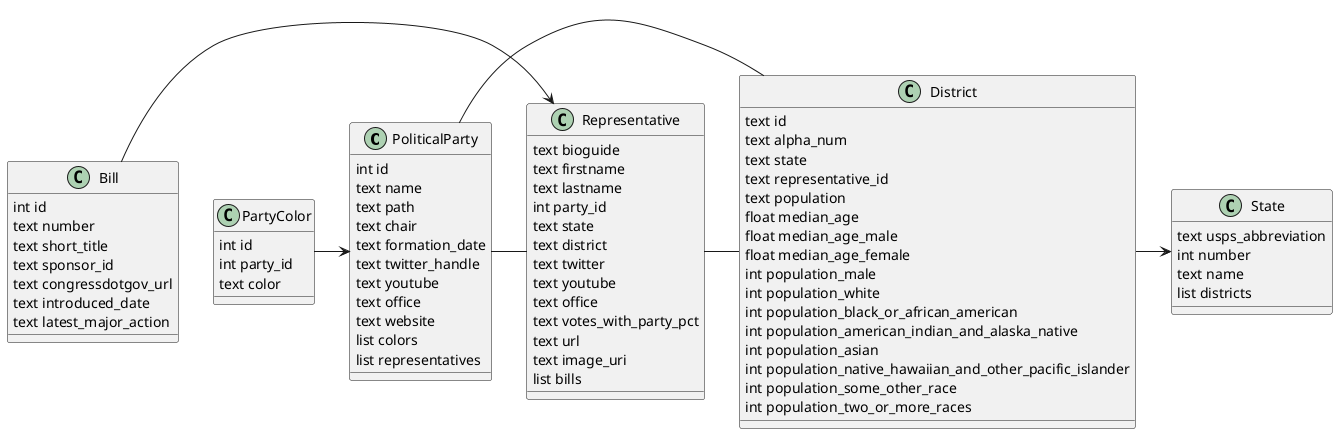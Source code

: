 @startuml
PoliticalParty -  Representative
PoliticalParty -  District
Representative -  District
Bill           -> Representative
PartyColor     -> PoliticalParty
District       -> State

class PoliticalParty {
    int id
    text name
    text path
    text chair
    text formation_date
    text twitter_handle
    text youtube
    text office
    text website
    list colors
    list representatives
}

class Representative {
	text bioguide
	text firstname
	text lastname
	int party_id
	text state
	text district
	text twitter
	text youtube
	text office
	text votes_with_party_pct
	text url
	text image_uri
    list bills
}

class Bill {
	int id
	text number
	text short_title
	text sponsor_id
	text congressdotgov_url
	text introduced_date
	text latest_major_action
}

class District {
	text id
	text alpha_num
	text state
	text representative_id
	text population
	float median_age
	float median_age_male
	float median_age_female
	int population_male
	int population_white
	int population_black_or_african_american
	int population_american_indian_and_alaska_native
	int population_asian
	int population_native_hawaiian_and_other_pacific_islander
	int population_some_other_race
	int population_two_or_more_races
}

class State {
	text usps_abbreviation
	int number
	text name
    list districts
}

class PartyColor {
    int id
    int party_id
    text color
}

@enduml
